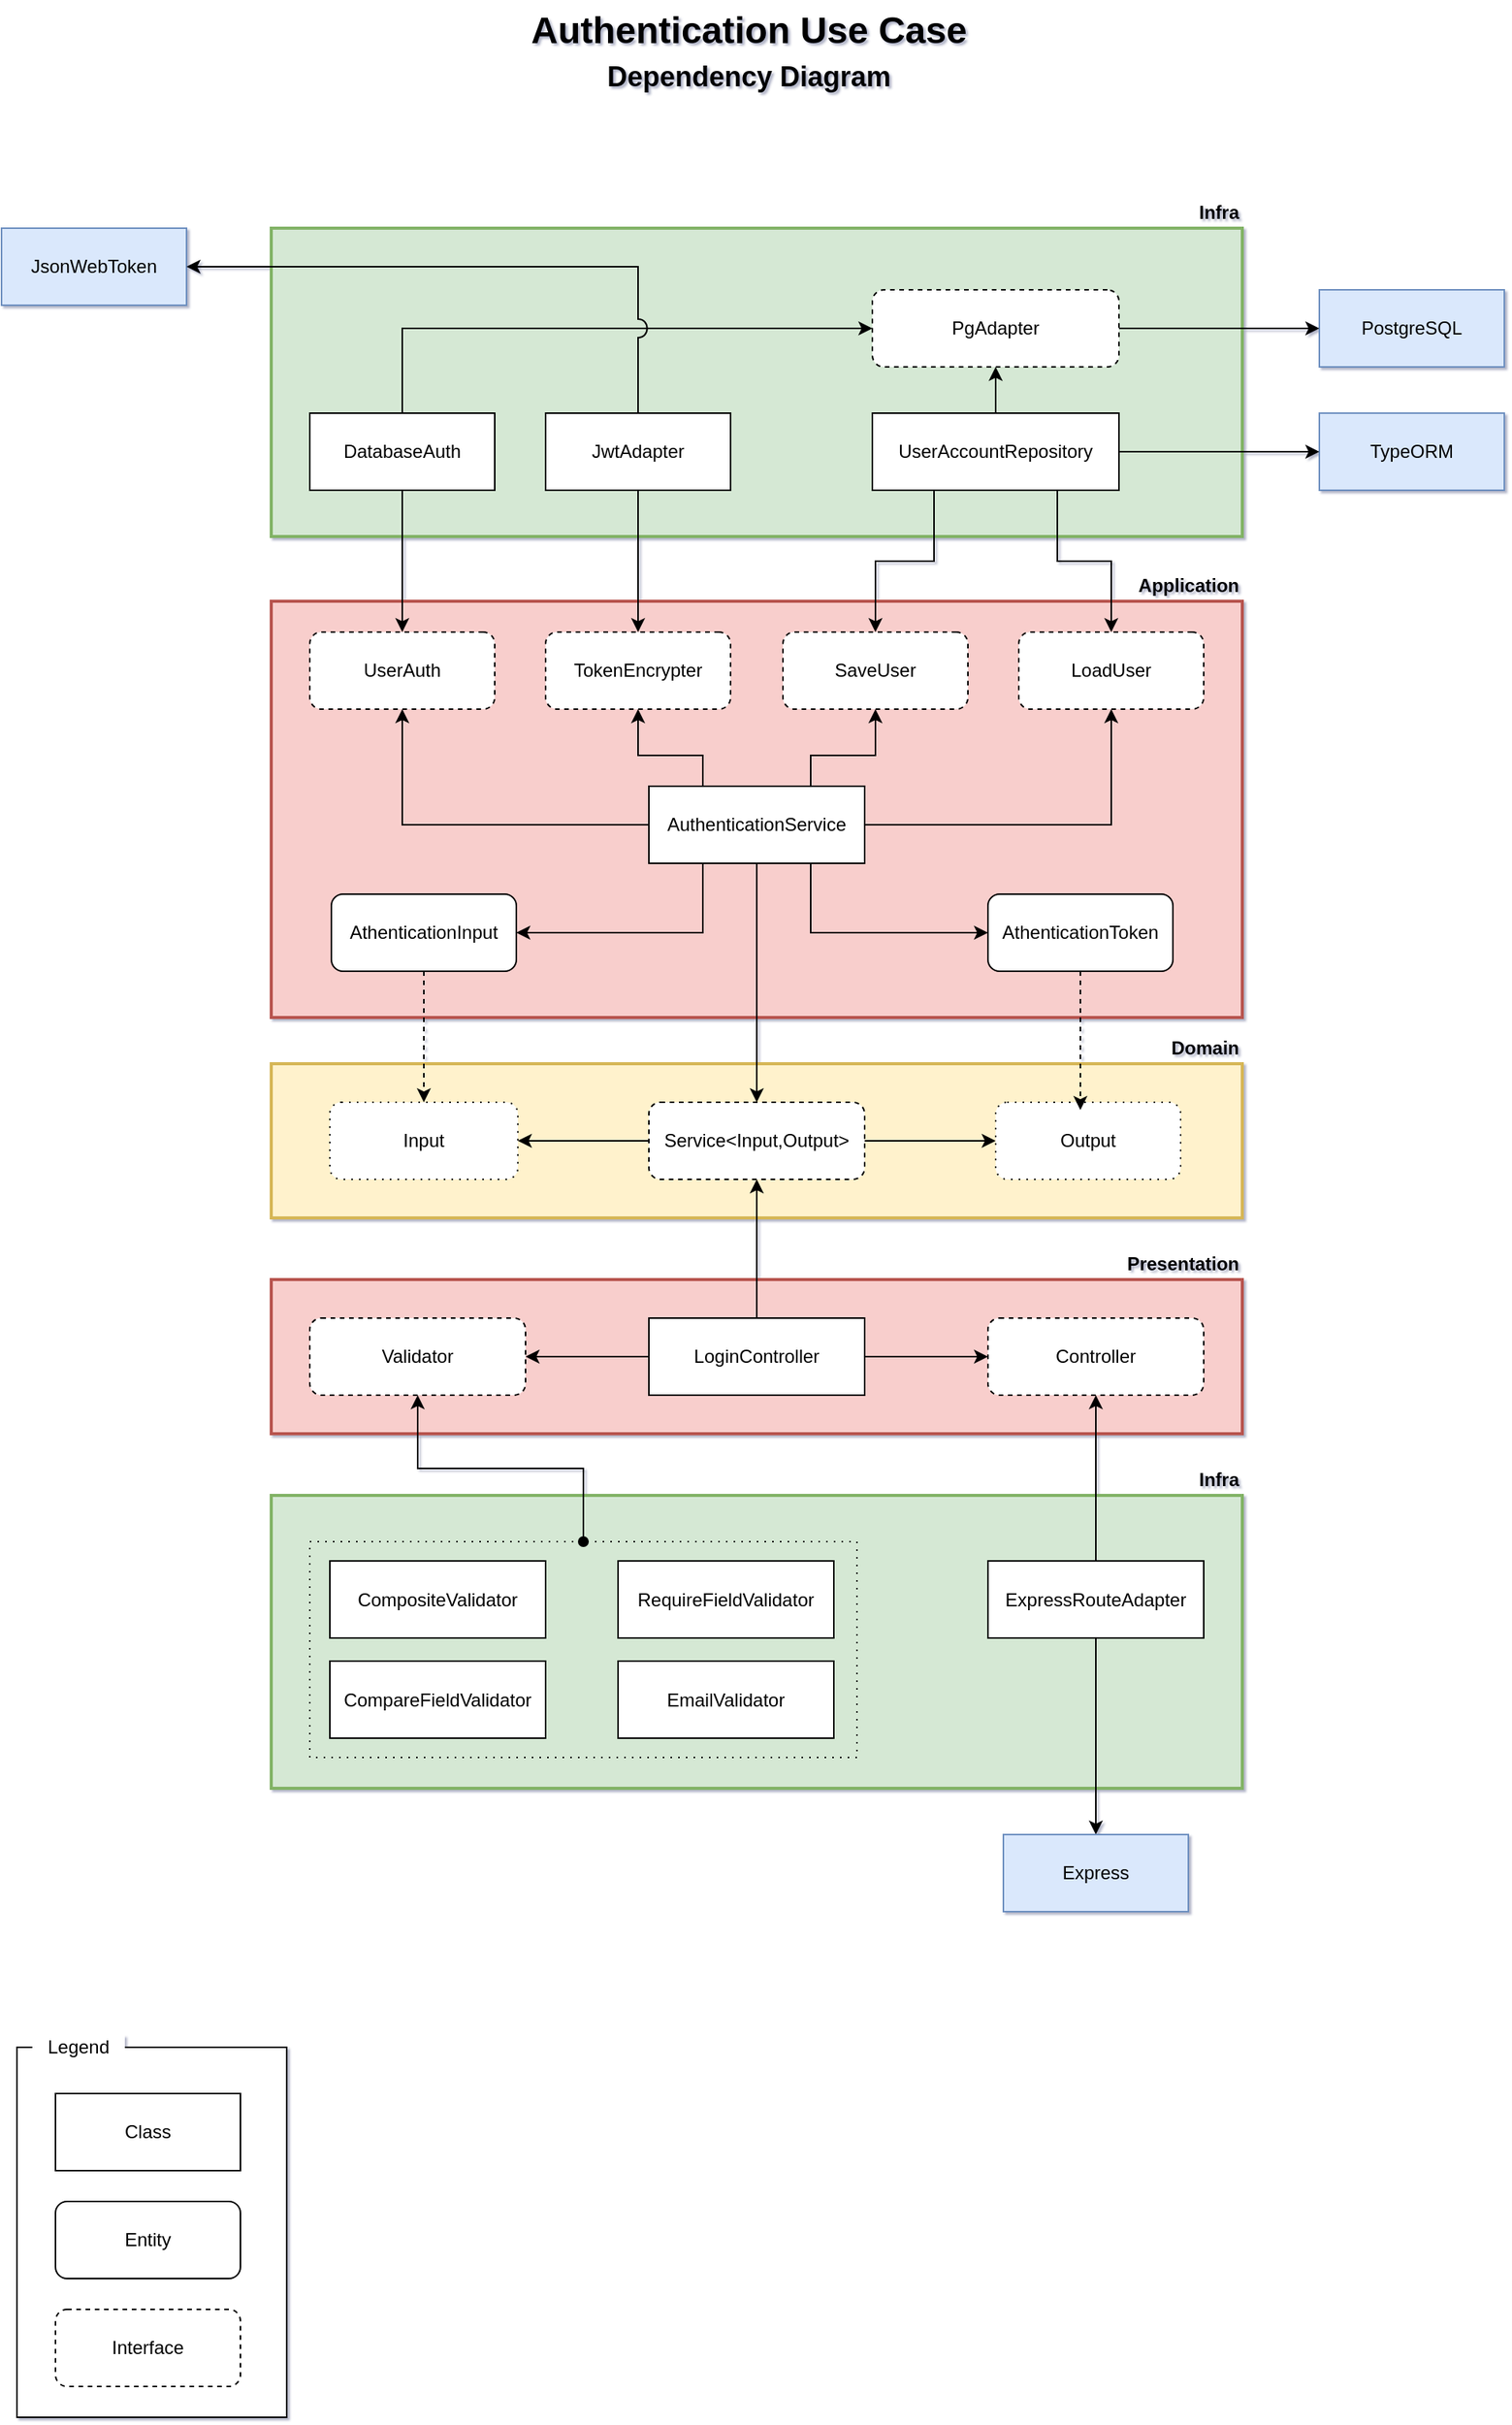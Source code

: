 <mxfile version="26.2.14" pages="2">
  <diagram name="authentication-clean" id="iyGZp5jmrZklqUcgRUE-">
    <mxGraphModel dx="1188" dy="659" grid="1" gridSize="10" guides="1" tooltips="1" connect="1" arrows="1" fold="1" page="1" pageScale="1" pageWidth="1169" pageHeight="1654" background="none" math="0" shadow="1">
      <root>
        <mxCell id="0" />
        <mxCell id="1" parent="0" />
        <mxCell id="52UlTI5E3R-9yA0iNUfM-1" value="" style="rounded=0;whiteSpace=wrap;html=1;strokeWidth=2;fillColor=#d5e8d4;strokeColor=#82b366;" parent="1" vertex="1">
          <mxGeometry x="275" y="1010" width="630" height="190" as="geometry" />
        </mxCell>
        <mxCell id="oHMy6-n7_zH8ps89INQ7-1" value="" style="rounded=0;whiteSpace=wrap;html=1;strokeWidth=2;fillColor=#f8cecc;strokeColor=#b85450;" parent="1" vertex="1">
          <mxGeometry x="275" y="430" width="630" height="270" as="geometry" />
        </mxCell>
        <mxCell id="yixODS26HITTkWKWrakN-14" value="" style="rounded=0;whiteSpace=wrap;html=1;strokeWidth=2;fillColor=#d5e8d4;strokeColor=#82b366;" parent="1" vertex="1">
          <mxGeometry x="275" y="188" width="630" height="200" as="geometry" />
        </mxCell>
        <mxCell id="gKhw4Je1qJ6hsbhi2J0A-1" value="" style="rounded=0;whiteSpace=wrap;html=1;strokeWidth=2;fillColor=#fff2cc;strokeColor=#d6b656;" parent="1" vertex="1">
          <mxGeometry x="275" y="730" width="630" height="100" as="geometry" />
        </mxCell>
        <mxCell id="gKhw4Je1qJ6hsbhi2J0A-14" style="edgeStyle=orthogonalEdgeStyle;rounded=0;orthogonalLoop=1;jettySize=auto;html=1;entryX=0;entryY=0.5;entryDx=0;entryDy=0;" parent="1" source="gKhw4Je1qJ6hsbhi2J0A-3" target="gKhw4Je1qJ6hsbhi2J0A-4" edge="1">
          <mxGeometry relative="1" as="geometry" />
        </mxCell>
        <mxCell id="gKhw4Je1qJ6hsbhi2J0A-15" style="edgeStyle=orthogonalEdgeStyle;rounded=0;orthogonalLoop=1;jettySize=auto;html=1;" parent="1" source="gKhw4Je1qJ6hsbhi2J0A-3" target="gKhw4Je1qJ6hsbhi2J0A-6" edge="1">
          <mxGeometry relative="1" as="geometry" />
        </mxCell>
        <mxCell id="gKhw4Je1qJ6hsbhi2J0A-3" value="Service&amp;lt;Input,Output&amp;gt;" style="rounded=1;whiteSpace=wrap;html=1;dashed=1;" parent="1" vertex="1">
          <mxGeometry x="520" y="755" width="140" height="50" as="geometry" />
        </mxCell>
        <mxCell id="gKhw4Je1qJ6hsbhi2J0A-4" value="Output" style="rounded=1;whiteSpace=wrap;html=1;glass=0;shadow=0;dashed=1;dashPattern=1 4;" parent="1" vertex="1">
          <mxGeometry x="745" y="755" width="120" height="50" as="geometry" />
        </mxCell>
        <mxCell id="gKhw4Je1qJ6hsbhi2J0A-6" value="Input" style="rounded=1;whiteSpace=wrap;html=1;glass=0;shadow=0;dashed=1;dashPattern=1 4;" parent="1" vertex="1">
          <mxGeometry x="313" y="755" width="122" height="50" as="geometry" />
        </mxCell>
        <mxCell id="gKhw4Je1qJ6hsbhi2J0A-7" value="" style="rounded=0;whiteSpace=wrap;html=1;strokeWidth=2;fillColor=#f8cecc;strokeColor=#b85450;fontSize=10;" parent="1" vertex="1">
          <mxGeometry x="275" y="870" width="630" height="100" as="geometry" />
        </mxCell>
        <mxCell id="gKhw4Je1qJ6hsbhi2J0A-10" value="Presentation" style="text;html=1;strokeColor=none;fillColor=none;align=right;verticalAlign=middle;whiteSpace=wrap;rounded=0;fontSize=12;fontStyle=1" parent="1" vertex="1">
          <mxGeometry x="745" y="850" width="160" height="20" as="geometry" />
        </mxCell>
        <mxCell id="gKhw4Je1qJ6hsbhi2J0A-17" style="edgeStyle=orthogonalEdgeStyle;rounded=0;orthogonalLoop=1;jettySize=auto;html=1;entryX=0;entryY=0.5;entryDx=0;entryDy=0;" parent="1" source="gKhw4Je1qJ6hsbhi2J0A-11" target="gKhw4Je1qJ6hsbhi2J0A-16" edge="1">
          <mxGeometry relative="1" as="geometry" />
        </mxCell>
        <mxCell id="gKhw4Je1qJ6hsbhi2J0A-19" style="edgeStyle=orthogonalEdgeStyle;rounded=0;orthogonalLoop=1;jettySize=auto;html=1;entryX=1;entryY=0.5;entryDx=0;entryDy=0;" parent="1" source="gKhw4Je1qJ6hsbhi2J0A-11" target="gKhw4Je1qJ6hsbhi2J0A-18" edge="1">
          <mxGeometry relative="1" as="geometry" />
        </mxCell>
        <mxCell id="LERfh-It_sYKTg9gHOGU-1" style="edgeStyle=orthogonalEdgeStyle;rounded=0;orthogonalLoop=1;jettySize=auto;html=1;entryX=0.5;entryY=1;entryDx=0;entryDy=0;" parent="1" source="gKhw4Je1qJ6hsbhi2J0A-11" target="gKhw4Je1qJ6hsbhi2J0A-3" edge="1">
          <mxGeometry relative="1" as="geometry" />
        </mxCell>
        <mxCell id="gKhw4Je1qJ6hsbhi2J0A-11" value="LoginController" style="rounded=0;whiteSpace=wrap;html=1;" parent="1" vertex="1">
          <mxGeometry x="520" y="895" width="140" height="50" as="geometry" />
        </mxCell>
        <mxCell id="gKhw4Je1qJ6hsbhi2J0A-16" value="Controller" style="rounded=1;whiteSpace=wrap;html=1;dashed=1;" parent="1" vertex="1">
          <mxGeometry x="740" y="895" width="140" height="50" as="geometry" />
        </mxCell>
        <mxCell id="gKhw4Je1qJ6hsbhi2J0A-18" value="Validator" style="rounded=1;whiteSpace=wrap;html=1;dashed=1;" parent="1" vertex="1">
          <mxGeometry x="300" y="895" width="140" height="50" as="geometry" />
        </mxCell>
        <mxCell id="LERfh-It_sYKTg9gHOGU-7" style="edgeStyle=orthogonalEdgeStyle;rounded=0;orthogonalLoop=1;jettySize=auto;html=1;entryX=0.5;entryY=0;entryDx=0;entryDy=0;" parent="1" source="LERfh-It_sYKTg9gHOGU-6" target="gKhw4Je1qJ6hsbhi2J0A-3" edge="1">
          <mxGeometry relative="1" as="geometry" />
        </mxCell>
        <mxCell id="LERfh-It_sYKTg9gHOGU-15" style="edgeStyle=orthogonalEdgeStyle;rounded=0;orthogonalLoop=1;jettySize=auto;html=1;entryX=0.5;entryY=1;entryDx=0;entryDy=0;exitX=0.25;exitY=0;exitDx=0;exitDy=0;exitPerimeter=0;" parent="1" source="LERfh-It_sYKTg9gHOGU-6" target="LERfh-It_sYKTg9gHOGU-11" edge="1">
          <mxGeometry relative="1" as="geometry">
            <Array as="points">
              <mxPoint x="573" y="550" />
              <mxPoint x="573" y="570" />
              <mxPoint x="555" y="570" />
              <mxPoint x="555" y="530" />
              <mxPoint x="513" y="530" />
            </Array>
          </mxGeometry>
        </mxCell>
        <mxCell id="LERfh-It_sYKTg9gHOGU-16" style="edgeStyle=orthogonalEdgeStyle;rounded=0;orthogonalLoop=1;jettySize=auto;html=1;entryX=0.5;entryY=1;entryDx=0;entryDy=0;exitX=0.75;exitY=0;exitDx=0;exitDy=0;exitPerimeter=0;" parent="1" source="LERfh-It_sYKTg9gHOGU-6" target="LERfh-It_sYKTg9gHOGU-12" edge="1">
          <mxGeometry relative="1" as="geometry">
            <Array as="points">
              <mxPoint x="625" y="530" />
              <mxPoint x="667" y="530" />
            </Array>
          </mxGeometry>
        </mxCell>
        <mxCell id="LERfh-It_sYKTg9gHOGU-17" style="edgeStyle=orthogonalEdgeStyle;rounded=0;orthogonalLoop=1;jettySize=auto;html=1;entryX=0.5;entryY=1;entryDx=0;entryDy=0;exitX=1;exitY=0.5;exitDx=0;exitDy=0;exitPerimeter=0;" parent="1" source="LERfh-It_sYKTg9gHOGU-6" target="LERfh-It_sYKTg9gHOGU-13" edge="1">
          <mxGeometry relative="1" as="geometry">
            <Array as="points">
              <mxPoint x="820" y="575" />
            </Array>
          </mxGeometry>
        </mxCell>
        <mxCell id="RbRBtEux5VrDUihd4SCc-2" style="edgeStyle=orthogonalEdgeStyle;rounded=0;orthogonalLoop=1;jettySize=auto;html=1;" parent="1" source="LERfh-It_sYKTg9gHOGU-6" target="LERfh-It_sYKTg9gHOGU-10" edge="1">
          <mxGeometry relative="1" as="geometry" />
        </mxCell>
        <mxCell id="TUrDU41C_itU4BcVIKtX-4" style="edgeStyle=orthogonalEdgeStyle;rounded=0;orthogonalLoop=1;jettySize=auto;html=1;entryX=1;entryY=0.5;entryDx=0;entryDy=0;exitX=0.25;exitY=1;exitDx=0;exitDy=0;exitPerimeter=0;" parent="1" source="LERfh-It_sYKTg9gHOGU-6" target="TUrDU41C_itU4BcVIKtX-2" edge="1">
          <mxGeometry relative="1" as="geometry" />
        </mxCell>
        <mxCell id="TUrDU41C_itU4BcVIKtX-5" style="edgeStyle=orthogonalEdgeStyle;rounded=0;orthogonalLoop=1;jettySize=auto;html=1;entryX=0;entryY=0.5;entryDx=0;entryDy=0;exitX=0.75;exitY=1;exitDx=0;exitDy=0;exitPerimeter=0;" parent="1" source="LERfh-It_sYKTg9gHOGU-6" target="TUrDU41C_itU4BcVIKtX-3" edge="1">
          <mxGeometry relative="1" as="geometry" />
        </mxCell>
        <mxCell id="LERfh-It_sYKTg9gHOGU-6" value="AuthenticationService" style="rounded=0;whiteSpace=wrap;html=1;glass=0;shadow=0;points=[[0,0,0,0,0],[0,0.25,0,0,0],[0,0.5,0,0,0],[0,0.75,0,0,0],[0,1,0,0,0],[0.13,0,0,0,0],[0.25,0,0,0,0],[0.25,1,0,0,0],[0.38,0,0,0,0],[0.5,0,0,0,0],[0.5,1,0,0,0],[0.62,0,0,0,0],[0.75,0,0,0,0],[0.75,1,0,0,0],[0.88,0,0,0,0],[1,0,0,0,0],[1,0.25,0,0,0],[1,0.5,0,0,0],[1,0.75,0,0,0],[1,1,0,0,0]];" parent="1" vertex="1">
          <mxGeometry x="520" y="550" width="140" height="50" as="geometry" />
        </mxCell>
        <mxCell id="LERfh-It_sYKTg9gHOGU-10" value="UserAuth" style="rounded=1;whiteSpace=wrap;html=1;dashed=1;flipH=1;" parent="1" vertex="1">
          <mxGeometry x="300" y="450" width="120" height="50" as="geometry" />
        </mxCell>
        <mxCell id="LERfh-It_sYKTg9gHOGU-11" value="TokenEncrypter" style="rounded=1;whiteSpace=wrap;html=1;dashed=1;flipH=1;" parent="1" vertex="1">
          <mxGeometry x="453" y="450" width="120" height="50" as="geometry" />
        </mxCell>
        <mxCell id="LERfh-It_sYKTg9gHOGU-12" value="SaveUser" style="rounded=1;whiteSpace=wrap;html=1;dashed=1;flipH=1;" parent="1" vertex="1">
          <mxGeometry x="607" y="450" width="120" height="50" as="geometry" />
        </mxCell>
        <mxCell id="LERfh-It_sYKTg9gHOGU-13" value="LoadUser" style="rounded=1;whiteSpace=wrap;html=1;dashed=1;flipH=1;" parent="1" vertex="1">
          <mxGeometry x="760" y="450" width="120" height="50" as="geometry" />
        </mxCell>
        <mxCell id="LERfh-It_sYKTg9gHOGU-26" style="edgeStyle=orthogonalEdgeStyle;rounded=0;orthogonalLoop=1;jettySize=auto;html=1;exitX=0.5;exitY=1;exitDx=0;exitDy=0;exitPerimeter=0;" parent="1" source="u-mnAU9tdNBNZDLYJsx6-3" target="LERfh-It_sYKTg9gHOGU-11" edge="1">
          <mxGeometry relative="1" as="geometry">
            <mxPoint x="513" y="155" as="sourcePoint" />
          </mxGeometry>
        </mxCell>
        <mxCell id="LERfh-It_sYKTg9gHOGU-27" style="edgeStyle=orthogonalEdgeStyle;rounded=0;orthogonalLoop=1;jettySize=auto;html=1;exitX=0.25;exitY=1;exitDx=0;exitDy=0;exitPerimeter=0;" parent="1" source="u-mnAU9tdNBNZDLYJsx6-5" target="LERfh-It_sYKTg9gHOGU-12" edge="1">
          <mxGeometry relative="1" as="geometry">
            <mxPoint x="725" y="155" as="sourcePoint" />
          </mxGeometry>
        </mxCell>
        <mxCell id="LERfh-It_sYKTg9gHOGU-28" style="edgeStyle=orthogonalEdgeStyle;rounded=0;orthogonalLoop=1;jettySize=auto;html=1;exitX=0.75;exitY=1;exitDx=0;exitDy=0;exitPerimeter=0;" parent="1" source="u-mnAU9tdNBNZDLYJsx6-5" target="LERfh-It_sYKTg9gHOGU-13" edge="1">
          <mxGeometry relative="1" as="geometry">
            <mxPoint x="785" y="150" as="sourcePoint" />
          </mxGeometry>
        </mxCell>
        <mxCell id="LERfh-It_sYKTg9gHOGU-40" style="edgeStyle=orthogonalEdgeStyle;rounded=0;orthogonalLoop=1;jettySize=auto;html=1;exitX=0.5;exitY=0;exitDx=0;exitDy=0;exitPerimeter=0;entryX=0.5;entryY=1;entryDx=0;entryDy=0;" parent="1" source="u-mnAU9tdNBNZDLYJsx6-5" target="FyO-7l7f_9AxrcGkTkmS-1" edge="1">
          <mxGeometry relative="1" as="geometry">
            <mxPoint x="745" y="88" as="sourcePoint" />
            <mxPoint x="745" y="288" as="targetPoint" />
          </mxGeometry>
        </mxCell>
        <mxCell id="LERfh-It_sYKTg9gHOGU-35" value="TypeORM" style="rounded=0;whiteSpace=wrap;html=1;glass=0;shadow=0;fillColor=#dae8fc;strokeColor=#6c8ebf;" parent="1" vertex="1">
          <mxGeometry x="955" y="308" width="120" height="50" as="geometry" />
        </mxCell>
        <mxCell id="LERfh-It_sYKTg9gHOGU-36" value="JsonWebToken" style="rounded=0;whiteSpace=wrap;html=1;glass=0;shadow=0;fillColor=#dae8fc;strokeColor=#6c8ebf;" parent="1" vertex="1">
          <mxGeometry x="100" y="188" width="120" height="50" as="geometry" />
        </mxCell>
        <mxCell id="LERfh-It_sYKTg9gHOGU-37" value="PostgreSQL" style="rounded=0;whiteSpace=wrap;html=1;glass=0;shadow=0;fillColor=#dae8fc;strokeColor=#6c8ebf;" parent="1" vertex="1">
          <mxGeometry x="955" y="228" width="120" height="50" as="geometry" />
        </mxCell>
        <mxCell id="LERfh-It_sYKTg9gHOGU-63" style="edgeStyle=orthogonalEdgeStyle;rounded=0;orthogonalLoop=1;jettySize=auto;html=1;entryX=0.5;entryY=1;entryDx=0;entryDy=0;" parent="1" source="LERfh-It_sYKTg9gHOGU-57" target="gKhw4Je1qJ6hsbhi2J0A-16" edge="1">
          <mxGeometry relative="1" as="geometry" />
        </mxCell>
        <mxCell id="LERfh-It_sYKTg9gHOGU-64" style="edgeStyle=orthogonalEdgeStyle;rounded=0;orthogonalLoop=1;jettySize=auto;html=1;" parent="1" source="LERfh-It_sYKTg9gHOGU-57" target="LERfh-It_sYKTg9gHOGU-61" edge="1">
          <mxGeometry relative="1" as="geometry" />
        </mxCell>
        <mxCell id="LERfh-It_sYKTg9gHOGU-57" value="ExpressRouteAdapter" style="rounded=0;whiteSpace=wrap;html=1;flipH=1;" parent="1" vertex="1">
          <mxGeometry x="740" y="1052.5" width="140" height="50" as="geometry" />
        </mxCell>
        <mxCell id="LERfh-It_sYKTg9gHOGU-61" value="Express" style="rounded=0;whiteSpace=wrap;html=1;glass=0;shadow=0;fillColor=#dae8fc;strokeColor=#6c8ebf;" parent="1" vertex="1">
          <mxGeometry x="750" y="1230" width="120" height="50" as="geometry" />
        </mxCell>
        <mxCell id="LERfh-It_sYKTg9gHOGU-66" value="Authentication Use Case" style="text;html=1;strokeColor=none;fillColor=none;align=center;verticalAlign=middle;whiteSpace=wrap;rounded=0;fontSize=24;fontStyle=1" parent="1" vertex="1">
          <mxGeometry x="360" y="40" width="450" height="40" as="geometry" />
        </mxCell>
        <mxCell id="LERfh-It_sYKTg9gHOGU-67" value="Dependency Diagram" style="text;html=1;strokeColor=none;fillColor=none;align=center;verticalAlign=middle;whiteSpace=wrap;rounded=0;fontSize=18;fontStyle=1" parent="1" vertex="1">
          <mxGeometry x="365" y="70" width="440" height="40" as="geometry" />
        </mxCell>
        <mxCell id="FyO-7l7f_9AxrcGkTkmS-3" style="edgeStyle=orthogonalEdgeStyle;rounded=0;orthogonalLoop=1;jettySize=auto;html=1;entryX=0;entryY=0.5;entryDx=0;entryDy=0;" parent="1" source="u-mnAU9tdNBNZDLYJsx6-2" target="FyO-7l7f_9AxrcGkTkmS-1" edge="1">
          <mxGeometry relative="1" as="geometry">
            <Array as="points">
              <mxPoint x="360" y="253" />
            </Array>
          </mxGeometry>
        </mxCell>
        <mxCell id="RbRBtEux5VrDUihd4SCc-3" style="edgeStyle=orthogonalEdgeStyle;rounded=0;orthogonalLoop=1;jettySize=auto;html=1;" parent="1" source="u-mnAU9tdNBNZDLYJsx6-2" target="LERfh-It_sYKTg9gHOGU-10" edge="1">
          <mxGeometry relative="1" as="geometry" />
        </mxCell>
        <mxCell id="u-mnAU9tdNBNZDLYJsx6-2" value="DatabaseAuth" style="rounded=0;whiteSpace=wrap;html=1;glass=0;shadow=0;points=[[0,0,0,0,0],[0,0.25,0,0,0],[0,0.5,0,0,0],[0,0.75,0,0,0],[0,1,0,0,0],[0.13,0,0,0,0],[0.25,0,0,0,0],[0.25,1,0,0,0],[0.38,0,0,0,0],[0.5,0,0,0,0],[0.5,1,0,0,0],[0.62,0,0,0,0],[0.75,0,0,0,0],[0.75,1,0,0,0],[0.88,0,0,0,0],[1,0,0,0,0],[1,0.25,0,0,0],[1,0.5,0,0,0],[1,0.75,0,0,0],[1,1,0,0,0]];" parent="1" vertex="1">
          <mxGeometry x="300" y="308" width="120" height="50" as="geometry" />
        </mxCell>
        <mxCell id="u-mnAU9tdNBNZDLYJsx6-3" value="JwtAdapter" style="rounded=0;whiteSpace=wrap;html=1;glass=0;shadow=0;points=[[0,0,0,0,0],[0,0.25,0,0,0],[0,0.5,0,0,0],[0,0.75,0,0,0],[0,1,0,0,0],[0.13,0,0,0,0],[0.25,0,0,0,0],[0.25,1,0,0,0],[0.38,0,0,0,0],[0.5,0,0,0,0],[0.5,1,0,0,0],[0.62,0,0,0,0],[0.75,0,0,0,0],[0.75,1,0,0,0],[0.88,0,0,0,0],[1,0,0,0,0],[1,0.25,0,0,0],[1,0.5,0,0,0],[1,0.75,0,0,0],[1,1,0,0,0]];" parent="1" vertex="1">
          <mxGeometry x="453" y="308" width="120" height="50" as="geometry" />
        </mxCell>
        <mxCell id="u-mnAU9tdNBNZDLYJsx6-5" value="UserAccountRepository" style="rounded=0;whiteSpace=wrap;html=1;glass=0;shadow=0;points=[[0,0,0,0,0],[0,0.25,0,0,0],[0,0.5,0,0,0],[0,0.75,0,0,0],[0,1,0,0,0],[0.13,0,0,0,0],[0.25,0,0,0,0],[0.25,1,0,0,0],[0.38,0,0,0,0],[0.5,0,0,0,0],[0.5,1,0,0,0],[0.62,0,0,0,0],[0.75,0,0,0,0],[0.75,1,0,0,0],[0.88,0,0,0,0],[1,0,0,0,0],[1,0.25,0,0,0],[1,0.5,0,0,0],[1,0.75,0,0,0],[1,1,0,0,0]];" parent="1" vertex="1">
          <mxGeometry x="665" y="308" width="160" height="50" as="geometry" />
        </mxCell>
        <mxCell id="yixODS26HITTkWKWrakN-15" value="Infra" style="text;html=1;strokeColor=none;fillColor=none;align=right;verticalAlign=middle;whiteSpace=wrap;rounded=0;fontSize=12;fontStyle=1" parent="1" vertex="1">
          <mxGeometry x="785" y="168" width="120" height="20" as="geometry" />
        </mxCell>
        <mxCell id="yixODS26HITTkWKWrakN-20" style="edgeStyle=orthogonalEdgeStyle;rounded=0;orthogonalLoop=1;jettySize=auto;html=1;entryX=0;entryY=0.5;entryDx=0;entryDy=0;exitX=1;exitY=0.5;exitDx=0;exitDy=0;exitPerimeter=0;" parent="1" source="u-mnAU9tdNBNZDLYJsx6-5" target="LERfh-It_sYKTg9gHOGU-35" edge="1">
          <mxGeometry relative="1" as="geometry" />
        </mxCell>
        <mxCell id="LERfh-It_sYKTg9gHOGU-41" style="edgeStyle=orthogonalEdgeStyle;rounded=0;orthogonalLoop=1;jettySize=auto;html=1;entryX=1;entryY=0.5;entryDx=0;entryDy=0;strokeColor=#000000;jumpStyle=arc;jumpSize=12;" parent="1" source="u-mnAU9tdNBNZDLYJsx6-3" target="LERfh-It_sYKTg9gHOGU-36" edge="1">
          <mxGeometry relative="1" as="geometry">
            <mxPoint x="513" y="108" as="sourcePoint" />
            <Array as="points">
              <mxPoint x="513" y="213" />
            </Array>
          </mxGeometry>
        </mxCell>
        <mxCell id="VL5IiNYUH518O3JI_6xb-4" value="Domain" style="text;html=1;strokeColor=none;fillColor=none;align=right;verticalAlign=middle;whiteSpace=wrap;rounded=0;fontSize=12;fontStyle=1" parent="1" vertex="1">
          <mxGeometry x="835" y="710" width="70" height="20" as="geometry" />
        </mxCell>
        <mxCell id="oHMy6-n7_zH8ps89INQ7-2" value="Application" style="text;html=1;strokeColor=none;fillColor=none;align=right;verticalAlign=middle;whiteSpace=wrap;rounded=0;fontSize=12;fontStyle=1" parent="1" vertex="1">
          <mxGeometry x="835" y="410" width="70" height="20" as="geometry" />
        </mxCell>
        <mxCell id="52UlTI5E3R-9yA0iNUfM-5" value="" style="rounded=0;whiteSpace=wrap;html=1;fillColor=#d5e8d4;strokeColor=#000000;dashed=1;dashPattern=1 4;" parent="1" vertex="1">
          <mxGeometry x="300" y="1040" width="355" height="140" as="geometry" />
        </mxCell>
        <mxCell id="52UlTI5E3R-9yA0iNUfM-2" value="Infra" style="text;html=1;strokeColor=none;fillColor=none;align=right;verticalAlign=middle;whiteSpace=wrap;rounded=0;fontSize=12;fontStyle=1" parent="1" vertex="1">
          <mxGeometry x="845" y="990" width="60" height="20" as="geometry" />
        </mxCell>
        <mxCell id="LERfh-It_sYKTg9gHOGU-46" value="RequireFieldValidator" style="rounded=0;whiteSpace=wrap;html=1;flipH=0;" parent="1" vertex="1">
          <mxGeometry x="500" y="1052.5" width="140" height="50" as="geometry" />
        </mxCell>
        <mxCell id="LERfh-It_sYKTg9gHOGU-47" value="EmailValidator" style="rounded=0;whiteSpace=wrap;html=1;glass=0;shadow=0;flipH=0;" parent="1" vertex="1">
          <mxGeometry x="500" y="1117.5" width="140" height="50" as="geometry" />
        </mxCell>
        <mxCell id="LERfh-It_sYKTg9gHOGU-48" value="CompositeValidator" style="rounded=0;whiteSpace=wrap;html=1;glass=0;shadow=0;flipH=0;" parent="1" vertex="1">
          <mxGeometry x="313" y="1052.5" width="140" height="50" as="geometry" />
        </mxCell>
        <mxCell id="LERfh-It_sYKTg9gHOGU-50" value="CompareFieldValidator" style="rounded=0;whiteSpace=wrap;html=1;flipH=0;" parent="1" vertex="1">
          <mxGeometry x="313" y="1117.5" width="140" height="50" as="geometry" />
        </mxCell>
        <mxCell id="52UlTI5E3R-9yA0iNUfM-6" value="" style="endArrow=classic;html=1;rounded=0;startArrow=oval;startFill=1;exitX=0.5;exitY=0;exitDx=0;exitDy=0;entryX=0.5;entryY=1;entryDx=0;entryDy=0;edgeStyle=orthogonalEdgeStyle;" parent="1" source="52UlTI5E3R-9yA0iNUfM-5" target="gKhw4Je1qJ6hsbhi2J0A-18" edge="1">
          <mxGeometry width="50" height="50" relative="1" as="geometry">
            <mxPoint x="365" y="1020" as="sourcePoint" />
            <mxPoint x="415" y="970" as="targetPoint" />
          </mxGeometry>
        </mxCell>
        <mxCell id="52UlTI5E3R-9yA0iNUfM-9" value="" style="group" parent="1" vertex="1" connectable="0">
          <mxGeometry x="110" y="1360" width="175" height="248" as="geometry" />
        </mxCell>
        <mxCell id="52UlTI5E3R-9yA0iNUfM-7" value="" style="rounded=0;whiteSpace=wrap;html=1;fillColor=default;" parent="52UlTI5E3R-9yA0iNUfM-9" vertex="1">
          <mxGeometry y="8" width="175" height="240" as="geometry" />
        </mxCell>
        <mxCell id="VL5IiNYUH518O3JI_6xb-1" value="Class" style="rounded=0;whiteSpace=wrap;html=1;" parent="52UlTI5E3R-9yA0iNUfM-9" vertex="1">
          <mxGeometry x="25" y="38" width="120" height="50" as="geometry" />
        </mxCell>
        <mxCell id="VL5IiNYUH518O3JI_6xb-2" value="Interface" style="rounded=1;whiteSpace=wrap;html=1;dashed=1;" parent="52UlTI5E3R-9yA0iNUfM-9" vertex="1">
          <mxGeometry x="25" y="178" width="120" height="50" as="geometry" />
        </mxCell>
        <mxCell id="VL5IiNYUH518O3JI_6xb-3" value="Entity" style="rounded=1;whiteSpace=wrap;html=1;" parent="52UlTI5E3R-9yA0iNUfM-9" vertex="1">
          <mxGeometry x="25" y="108" width="120" height="50" as="geometry" />
        </mxCell>
        <mxCell id="52UlTI5E3R-9yA0iNUfM-8" value="Legend" style="text;html=1;align=center;verticalAlign=middle;whiteSpace=wrap;rounded=0;fillColor=default;" parent="52UlTI5E3R-9yA0iNUfM-9" vertex="1">
          <mxGeometry x="10" width="60" height="15" as="geometry" />
        </mxCell>
        <mxCell id="FyO-7l7f_9AxrcGkTkmS-2" style="edgeStyle=orthogonalEdgeStyle;rounded=0;orthogonalLoop=1;jettySize=auto;html=1;" parent="1" source="FyO-7l7f_9AxrcGkTkmS-1" target="LERfh-It_sYKTg9gHOGU-37" edge="1">
          <mxGeometry relative="1" as="geometry" />
        </mxCell>
        <mxCell id="FyO-7l7f_9AxrcGkTkmS-1" value="PgAdapter" style="rounded=1;whiteSpace=wrap;html=1;dashed=1;flipH=1;" parent="1" vertex="1">
          <mxGeometry x="665" y="228" width="160" height="50" as="geometry" />
        </mxCell>
        <mxCell id="TUrDU41C_itU4BcVIKtX-6" style="edgeStyle=orthogonalEdgeStyle;rounded=0;orthogonalLoop=1;jettySize=auto;html=1;dashed=1;" parent="1" source="TUrDU41C_itU4BcVIKtX-2" target="gKhw4Je1qJ6hsbhi2J0A-6" edge="1">
          <mxGeometry relative="1" as="geometry" />
        </mxCell>
        <mxCell id="TUrDU41C_itU4BcVIKtX-2" value="AthenticationInput" style="rounded=1;whiteSpace=wrap;html=1;flipH=1;" parent="1" vertex="1">
          <mxGeometry x="314" y="620" width="120" height="50" as="geometry" />
        </mxCell>
        <mxCell id="TUrDU41C_itU4BcVIKtX-3" value="AthenticationToken" style="rounded=1;whiteSpace=wrap;html=1;flipH=1;" parent="1" vertex="1">
          <mxGeometry x="740" y="620" width="120" height="50" as="geometry" />
        </mxCell>
        <mxCell id="TUrDU41C_itU4BcVIKtX-7" style="edgeStyle=orthogonalEdgeStyle;rounded=0;orthogonalLoop=1;jettySize=auto;html=1;entryX=0.458;entryY=0.1;entryDx=0;entryDy=0;entryPerimeter=0;dashed=1;" parent="1" source="TUrDU41C_itU4BcVIKtX-3" target="gKhw4Je1qJ6hsbhi2J0A-4" edge="1">
          <mxGeometry relative="1" as="geometry" />
        </mxCell>
      </root>
    </mxGraphModel>
  </diagram>
  <diagram id="Zeoq3ZZSqGkqOkcltvpw" name="authentication-god">
    <mxGraphModel dx="989" dy="542" grid="1" gridSize="10" guides="1" tooltips="1" connect="1" arrows="1" fold="1" page="1" pageScale="1" pageWidth="827" pageHeight="1169" math="0" shadow="0">
      <root>
        <mxCell id="0" />
        <mxCell id="1" parent="0" />
        <mxCell id="nM4a97hjozcDn9h4lvqD-3" style="edgeStyle=orthogonalEdgeStyle;rounded=0;orthogonalLoop=1;jettySize=auto;html=1;entryX=0;entryY=0.5;entryDx=0;entryDy=0;" parent="1" source="xNW65Rr984697UTVg8mo-1" target="xNW65Rr984697UTVg8mo-3" edge="1">
          <mxGeometry relative="1" as="geometry" />
        </mxCell>
        <mxCell id="nM4a97hjozcDn9h4lvqD-6" style="edgeStyle=orthogonalEdgeStyle;rounded=0;orthogonalLoop=1;jettySize=auto;html=1;entryX=0;entryY=0.5;entryDx=0;entryDy=0;exitX=0.75;exitY=0;exitDx=0;exitDy=0;" parent="1" source="xNW65Rr984697UTVg8mo-1" target="xNW65Rr984697UTVg8mo-2" edge="1">
          <mxGeometry relative="1" as="geometry" />
        </mxCell>
        <mxCell id="nM4a97hjozcDn9h4lvqD-7" value="" style="edgeStyle=orthogonalEdgeStyle;rounded=0;orthogonalLoop=1;jettySize=auto;html=1;" parent="1" source="xNW65Rr984697UTVg8mo-1" target="nM4a97hjozcDn9h4lvqD-1" edge="1">
          <mxGeometry relative="1" as="geometry" />
        </mxCell>
        <mxCell id="nM4a97hjozcDn9h4lvqD-8" style="edgeStyle=orthogonalEdgeStyle;rounded=0;orthogonalLoop=1;jettySize=auto;html=1;entryX=1;entryY=0.5;entryDx=0;entryDy=0;exitX=0.25;exitY=0;exitDx=0;exitDy=0;" parent="1" source="xNW65Rr984697UTVg8mo-1" target="xNW65Rr984697UTVg8mo-10" edge="1">
          <mxGeometry relative="1" as="geometry" />
        </mxCell>
        <mxCell id="nM4a97hjozcDn9h4lvqD-9" style="edgeStyle=orthogonalEdgeStyle;rounded=0;orthogonalLoop=1;jettySize=auto;html=1;entryX=1;entryY=0.5;entryDx=0;entryDy=0;" parent="1" source="xNW65Rr984697UTVg8mo-1" target="xNW65Rr984697UTVg8mo-9" edge="1">
          <mxGeometry relative="1" as="geometry" />
        </mxCell>
        <mxCell id="nM4a97hjozcDn9h4lvqD-10" style="edgeStyle=orthogonalEdgeStyle;rounded=0;orthogonalLoop=1;jettySize=auto;html=1;entryX=1;entryY=0.5;entryDx=0;entryDy=0;exitX=0.25;exitY=1;exitDx=0;exitDy=0;" parent="1" source="xNW65Rr984697UTVg8mo-1" target="xNW65Rr984697UTVg8mo-5" edge="1">
          <mxGeometry relative="1" as="geometry" />
        </mxCell>
        <mxCell id="nM4a97hjozcDn9h4lvqD-11" style="edgeStyle=orthogonalEdgeStyle;rounded=0;orthogonalLoop=1;jettySize=auto;html=1;entryX=0;entryY=0.5;entryDx=0;entryDy=0;exitX=0.75;exitY=1;exitDx=0;exitDy=0;" parent="1" source="xNW65Rr984697UTVg8mo-1" target="xNW65Rr984697UTVg8mo-6" edge="1">
          <mxGeometry relative="1" as="geometry" />
        </mxCell>
        <mxCell id="nM4a97hjozcDn9h4lvqD-13" style="edgeStyle=orthogonalEdgeStyle;rounded=0;orthogonalLoop=1;jettySize=auto;html=1;exitX=0.634;exitY=0.978;exitDx=0;exitDy=0;exitPerimeter=0;" parent="1" source="xNW65Rr984697UTVg8mo-1" target="xNW65Rr984697UTVg8mo-7" edge="1">
          <mxGeometry relative="1" as="geometry">
            <mxPoint x="404" y="401" as="sourcePoint" />
            <Array as="points">
              <mxPoint x="434" y="480" />
              <mxPoint x="483" y="480" />
            </Array>
          </mxGeometry>
        </mxCell>
        <mxCell id="xNW65Rr984697UTVg8mo-1" value="Authentication" style="rounded=0;whiteSpace=wrap;html=1;fillColor=#d5e8d4;strokeColor=#82b366;fontStyle=1" parent="1" vertex="1">
          <mxGeometry x="358" y="360" width="120" height="40" as="geometry" />
        </mxCell>
        <mxCell id="xNW65Rr984697UTVg8mo-2" value="Validate&lt;div&gt;E-mail&lt;/div&gt;" style="ellipse;whiteSpace=wrap;html=1;fillColor=#ffe6cc;strokeColor=#d79b00;fontStyle=1" parent="1" vertex="1">
          <mxGeometry x="494" y="270" width="100" height="60" as="geometry" />
        </mxCell>
        <mxCell id="xNW65Rr984697UTVg8mo-3" value="Validate&lt;div&gt;Password&lt;/div&gt;" style="ellipse;whiteSpace=wrap;html=1;fillColor=#ffe6cc;strokeColor=#d79b00;fontStyle=1" parent="1" vertex="1">
          <mxGeometry x="534" y="350" width="100" height="60" as="geometry" />
        </mxCell>
        <mxCell id="xNW65Rr984697UTVg8mo-5" value="Load&lt;div&gt;User&amp;nbsp;&lt;span style=&quot;background-color: initial;&quot;&gt;Account&lt;/span&gt;&lt;/div&gt;" style="ellipse;whiteSpace=wrap;html=1;fillColor=#ffe6cc;strokeColor=#d79b00;fontStyle=1" parent="1" vertex="1">
          <mxGeometry x="224" y="430" width="100" height="60" as="geometry" />
        </mxCell>
        <mxCell id="xNW65Rr984697UTVg8mo-6" value="" style="ellipse;whiteSpace=wrap;html=1;fillColor=#ffe6cc;strokeColor=#d79b00;fontStyle=1" parent="1" vertex="1">
          <mxGeometry x="494" y="430" width="100" height="60" as="geometry" />
        </mxCell>
        <mxCell id="xNW65Rr984697UTVg8mo-7" value="Handle&amp;nbsp;&lt;div&gt;Authentication&lt;div&gt;Errors&lt;/div&gt;&lt;/div&gt;" style="ellipse;whiteSpace=wrap;html=1;fillColor=#ffe6cc;strokeColor=#d79b00;fontStyle=1" parent="1" vertex="1">
          <mxGeometry x="433" y="520" width="100" height="60" as="geometry" />
        </mxCell>
        <mxCell id="xNW65Rr984697UTVg8mo-8" value="Apply&lt;br&gt;Business&lt;div&gt;Rules&lt;/div&gt;" style="ellipse;whiteSpace=wrap;html=1;fillColor=#ffe6cc;strokeColor=#d79b00;fontStyle=1" parent="1" vertex="1">
          <mxGeometry x="303" y="520" width="100" height="60" as="geometry" />
        </mxCell>
        <mxCell id="xNW65Rr984697UTVg8mo-9" value="Generate&lt;div&gt;Access Token&lt;/div&gt;" style="ellipse;whiteSpace=wrap;html=1;fillColor=#ffe6cc;strokeColor=#d79b00;fontStyle=1" parent="1" vertex="1">
          <mxGeometry x="194" y="350" width="100" height="60" as="geometry" />
        </mxCell>
        <mxCell id="xNW65Rr984697UTVg8mo-10" value="Save&amp;nbsp;&lt;div&gt;&lt;span style=&quot;background-color: initial;&quot;&gt;User Access Token&lt;/span&gt;&lt;/div&gt;" style="ellipse;whiteSpace=wrap;html=1;fillColor=#ffe6cc;strokeColor=#d79b00;fontStyle=1" parent="1" vertex="1">
          <mxGeometry x="233" y="270" width="100" height="60" as="geometry" />
        </mxCell>
        <mxCell id="nM4a97hjozcDn9h4lvqD-1" value="Handle&lt;div&gt;Http Request&lt;/div&gt;" style="ellipse;whiteSpace=wrap;html=1;fillColor=#ffe6cc;strokeColor=#d79b00;fontStyle=1" parent="1" vertex="1">
          <mxGeometry x="368" y="210" width="100" height="60" as="geometry" />
        </mxCell>
        <mxCell id="nM4a97hjozcDn9h4lvqD-14" style="edgeStyle=orthogonalEdgeStyle;rounded=0;orthogonalLoop=1;jettySize=auto;html=1;entryX=0.514;entryY=0.001;entryDx=0;entryDy=0;entryPerimeter=0;" parent="1" source="xNW65Rr984697UTVg8mo-1" target="xNW65Rr984697UTVg8mo-8" edge="1">
          <mxGeometry relative="1" as="geometry">
            <Array as="points">
              <mxPoint x="404" y="480" />
              <mxPoint x="354" y="480" />
            </Array>
          </mxGeometry>
        </mxCell>
        <mxCell id="nM4a97hjozcDn9h4lvqD-15" value="User Authentication&lt;div style=&quot;font-size: 18px;&quot;&gt;Use Case&lt;/div&gt;" style="text;html=1;align=center;verticalAlign=middle;whiteSpace=wrap;rounded=0;fontStyle=1;fontSize=18;" parent="1" vertex="1">
          <mxGeometry x="237" y="90" width="362" height="50" as="geometry" />
        </mxCell>
      </root>
    </mxGraphModel>
  </diagram>
</mxfile>
